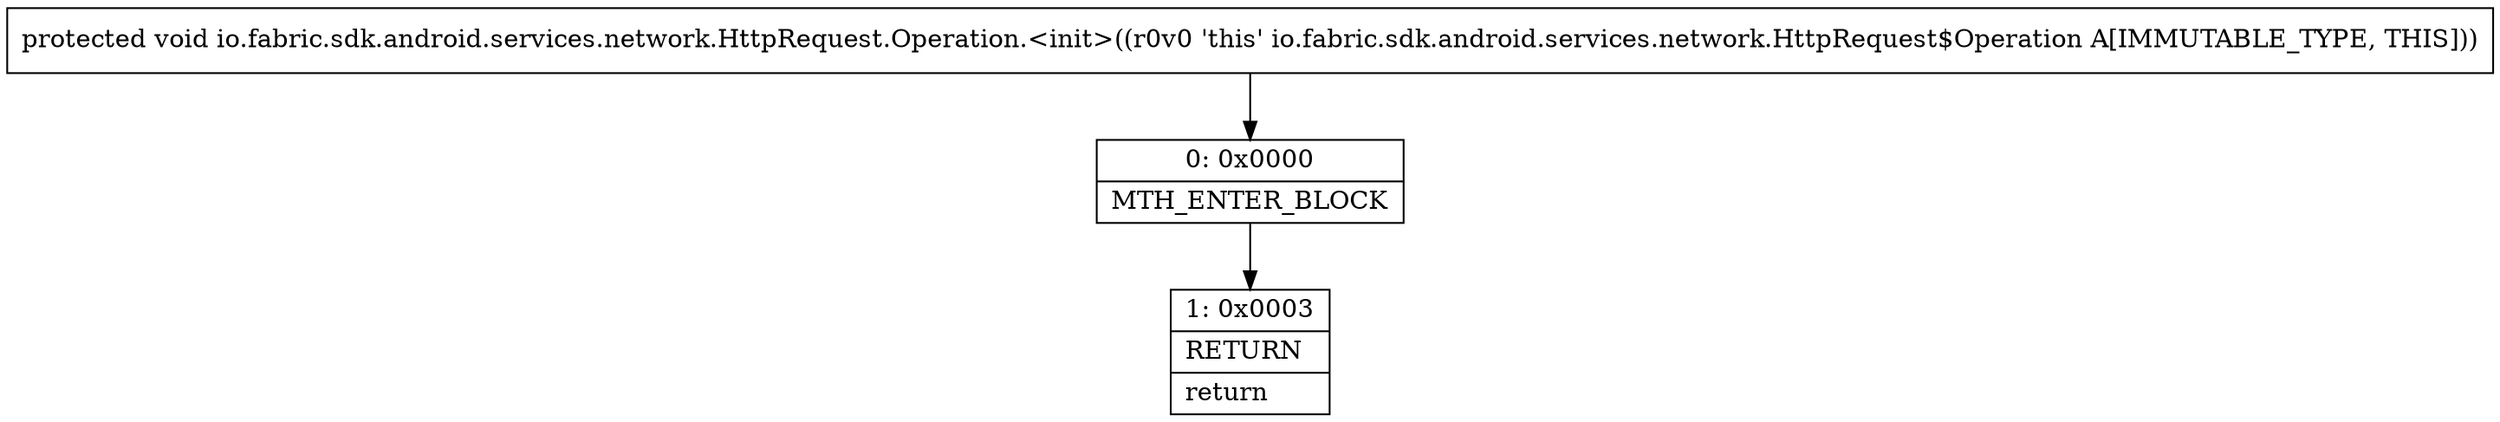 digraph "CFG forio.fabric.sdk.android.services.network.HttpRequest.Operation.\<init\>()V" {
Node_0 [shape=record,label="{0\:\ 0x0000|MTH_ENTER_BLOCK\l}"];
Node_1 [shape=record,label="{1\:\ 0x0003|RETURN\l|return\l}"];
MethodNode[shape=record,label="{protected void io.fabric.sdk.android.services.network.HttpRequest.Operation.\<init\>((r0v0 'this' io.fabric.sdk.android.services.network.HttpRequest$Operation A[IMMUTABLE_TYPE, THIS])) }"];
MethodNode -> Node_0;
Node_0 -> Node_1;
}

